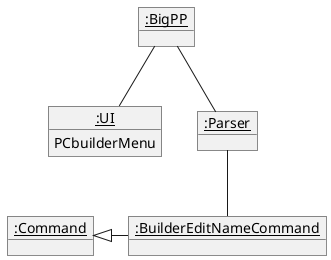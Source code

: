 @startuml
skinparam classAttributeIconSize 0

object "<u>:BigPP</u>" as BigPP
object "<u>:UI</u>" as UI
object "<u>:Parser</u>" as Parser
object "<u>:Command</u>" as Command
object "<u>:BuilderEditNameCommand</u>" as BuilderEditNameCommand
' object "<u>:ViewerAddCommand</u>" as ViewerAddCommand 

UI : PCbuilderMenu

BigPP -- UI
BigPP -- Parser
Parser -- BuilderEditNameCommand
' Parser -- ViewerAddCommand
Command <|-right- BuilderEditNameCommand
' Command <|-right- ViewerAddCommand

@enduml